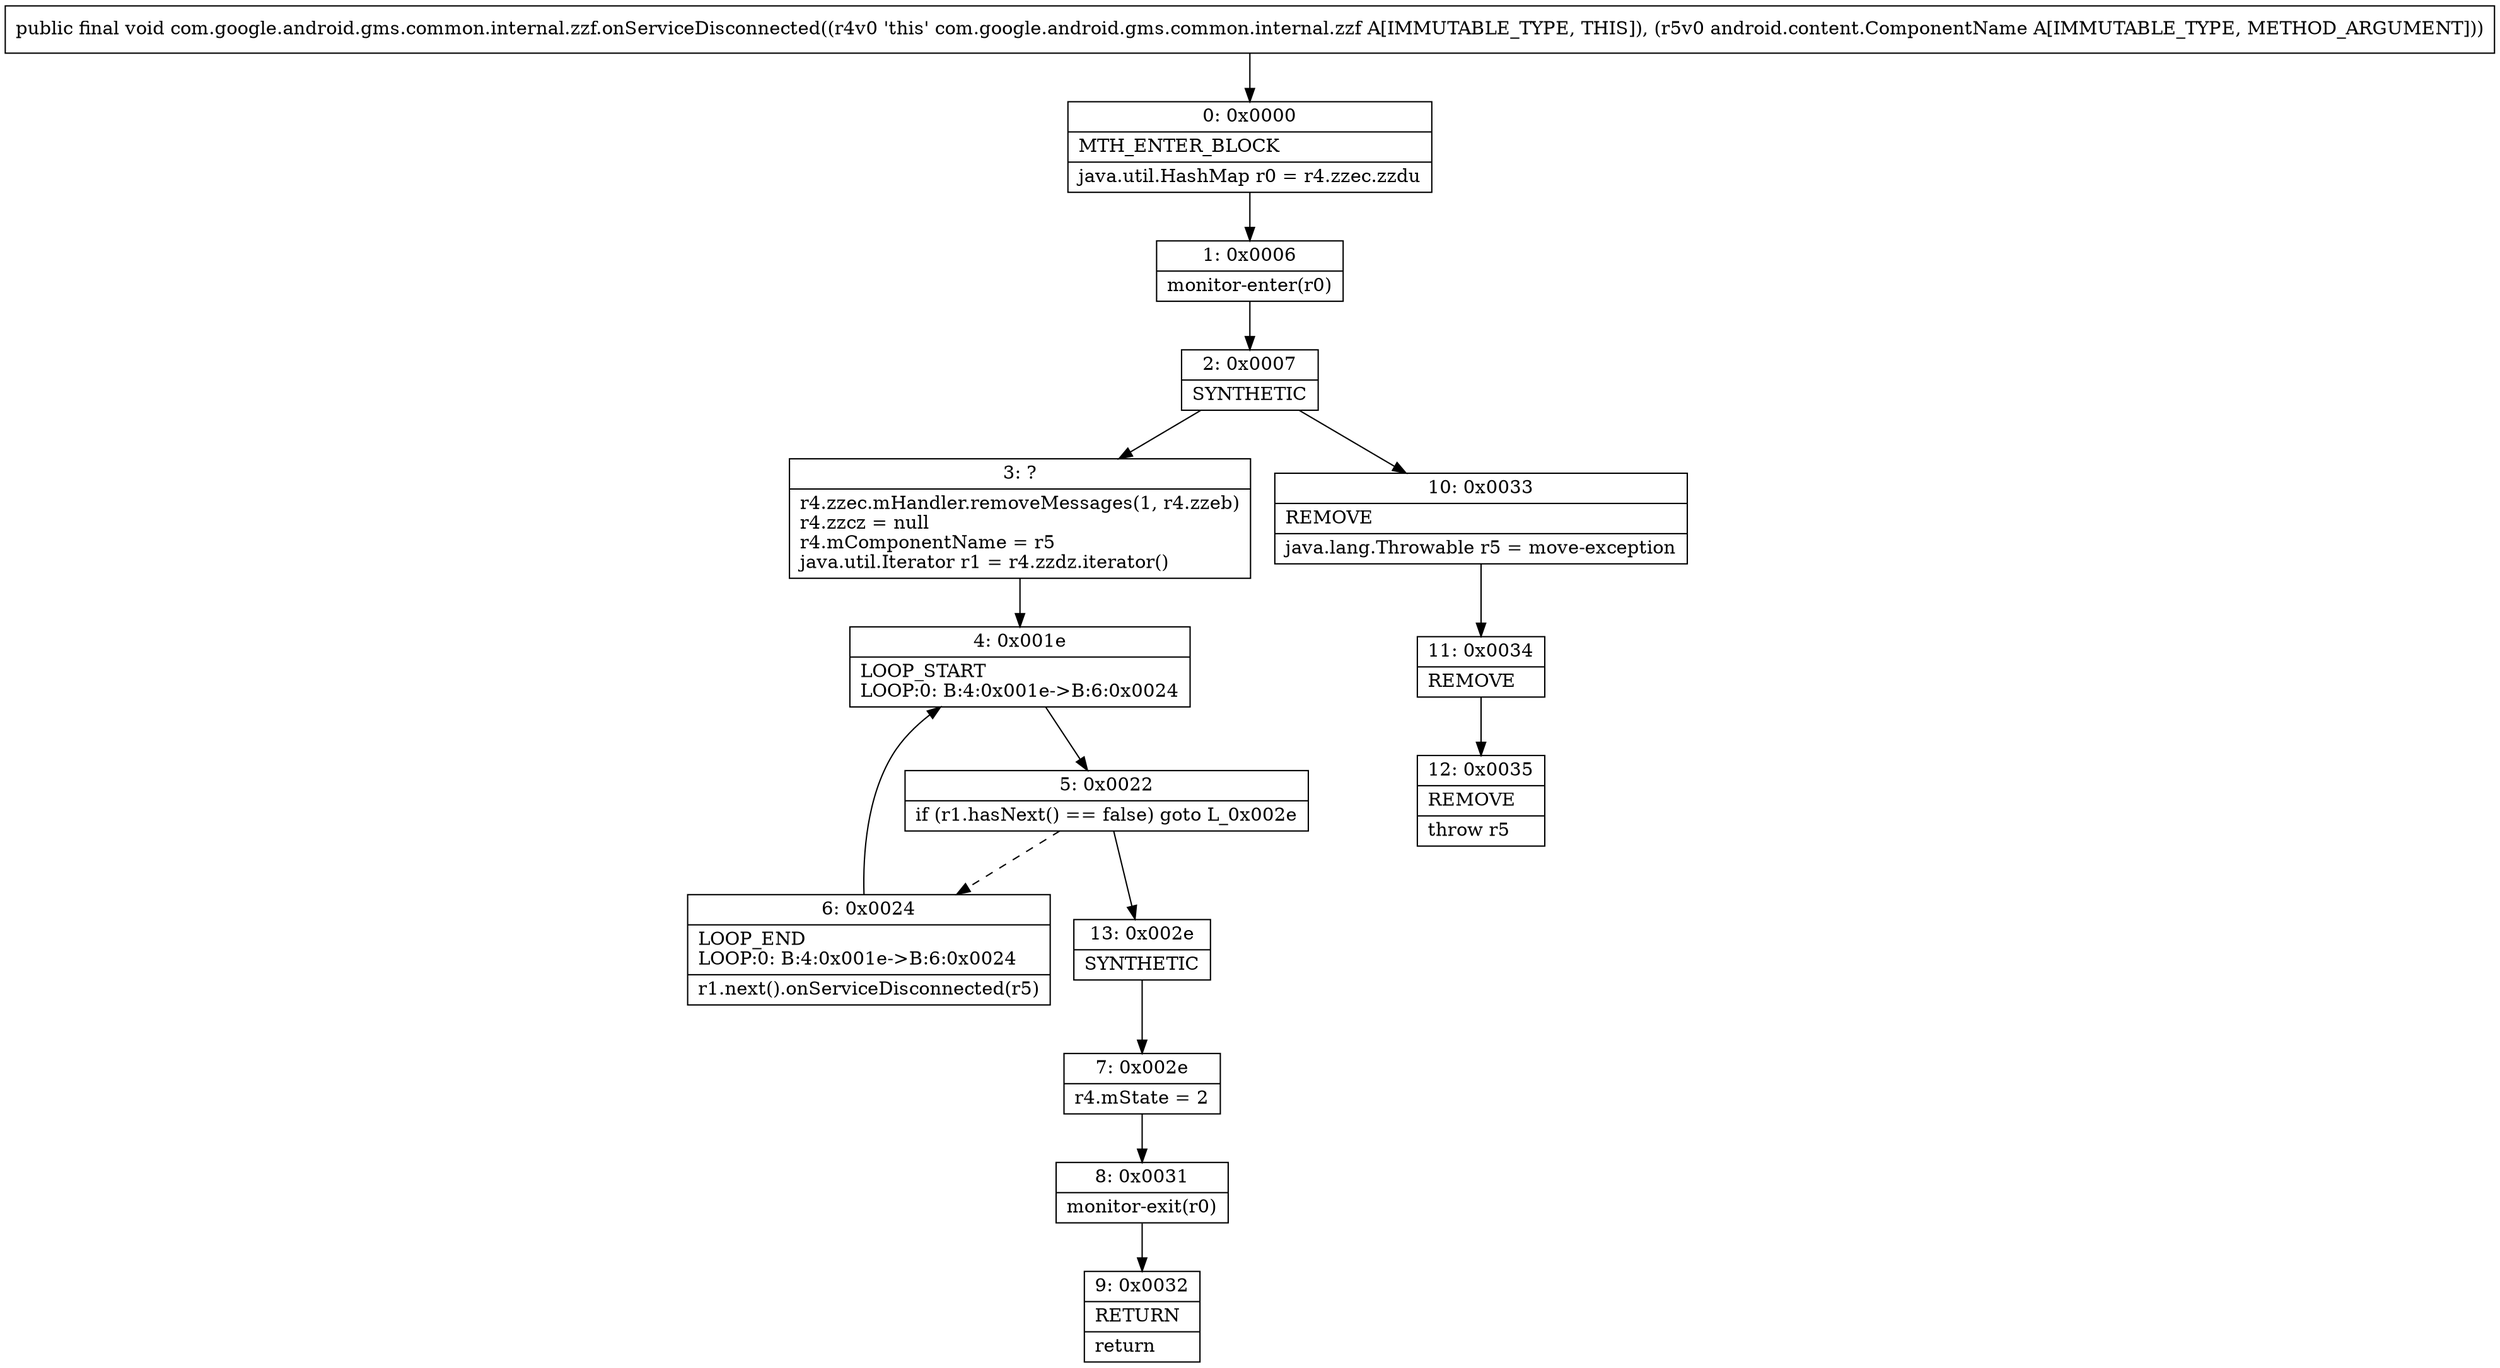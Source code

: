 digraph "CFG forcom.google.android.gms.common.internal.zzf.onServiceDisconnected(Landroid\/content\/ComponentName;)V" {
Node_0 [shape=record,label="{0\:\ 0x0000|MTH_ENTER_BLOCK\l|java.util.HashMap r0 = r4.zzec.zzdu\l}"];
Node_1 [shape=record,label="{1\:\ 0x0006|monitor\-enter(r0)\l}"];
Node_2 [shape=record,label="{2\:\ 0x0007|SYNTHETIC\l}"];
Node_3 [shape=record,label="{3\:\ ?|r4.zzec.mHandler.removeMessages(1, r4.zzeb)\lr4.zzcz = null\lr4.mComponentName = r5\ljava.util.Iterator r1 = r4.zzdz.iterator()\l}"];
Node_4 [shape=record,label="{4\:\ 0x001e|LOOP_START\lLOOP:0: B:4:0x001e\-\>B:6:0x0024\l}"];
Node_5 [shape=record,label="{5\:\ 0x0022|if (r1.hasNext() == false) goto L_0x002e\l}"];
Node_6 [shape=record,label="{6\:\ 0x0024|LOOP_END\lLOOP:0: B:4:0x001e\-\>B:6:0x0024\l|r1.next().onServiceDisconnected(r5)\l}"];
Node_7 [shape=record,label="{7\:\ 0x002e|r4.mState = 2\l}"];
Node_8 [shape=record,label="{8\:\ 0x0031|monitor\-exit(r0)\l}"];
Node_9 [shape=record,label="{9\:\ 0x0032|RETURN\l|return\l}"];
Node_10 [shape=record,label="{10\:\ 0x0033|REMOVE\l|java.lang.Throwable r5 = move\-exception\l}"];
Node_11 [shape=record,label="{11\:\ 0x0034|REMOVE\l}"];
Node_12 [shape=record,label="{12\:\ 0x0035|REMOVE\l|throw r5\l}"];
Node_13 [shape=record,label="{13\:\ 0x002e|SYNTHETIC\l}"];
MethodNode[shape=record,label="{public final void com.google.android.gms.common.internal.zzf.onServiceDisconnected((r4v0 'this' com.google.android.gms.common.internal.zzf A[IMMUTABLE_TYPE, THIS]), (r5v0 android.content.ComponentName A[IMMUTABLE_TYPE, METHOD_ARGUMENT])) }"];
MethodNode -> Node_0;
Node_0 -> Node_1;
Node_1 -> Node_2;
Node_2 -> Node_3;
Node_2 -> Node_10;
Node_3 -> Node_4;
Node_4 -> Node_5;
Node_5 -> Node_6[style=dashed];
Node_5 -> Node_13;
Node_6 -> Node_4;
Node_7 -> Node_8;
Node_8 -> Node_9;
Node_10 -> Node_11;
Node_11 -> Node_12;
Node_13 -> Node_7;
}

